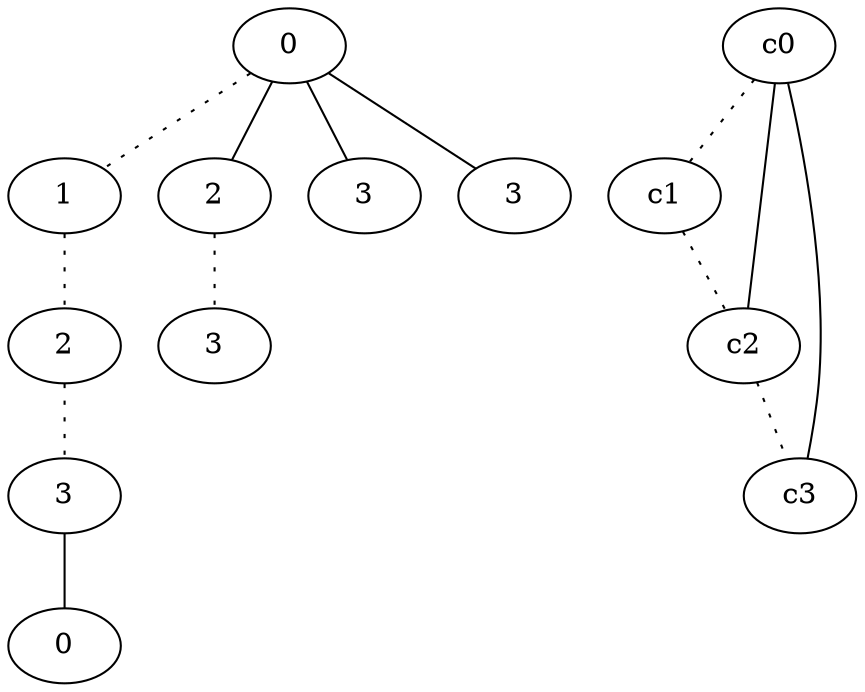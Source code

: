 graph {
a0[label=0];
a1[label=1];
a2[label=2];
a3[label=3];
a4[label=0];
a5[label=2];
a6[label=3];
a7[label=3];
a8[label=3];
a0 -- a1 [style=dotted];
a0 -- a5;
a0 -- a7;
a0 -- a8;
a1 -- a2 [style=dotted];
a2 -- a3 [style=dotted];
a3 -- a4;
a5 -- a6 [style=dotted];
c0 -- c1 [style=dotted];
c0 -- c2;
c0 -- c3;
c1 -- c2 [style=dotted];
c2 -- c3 [style=dotted];
}
